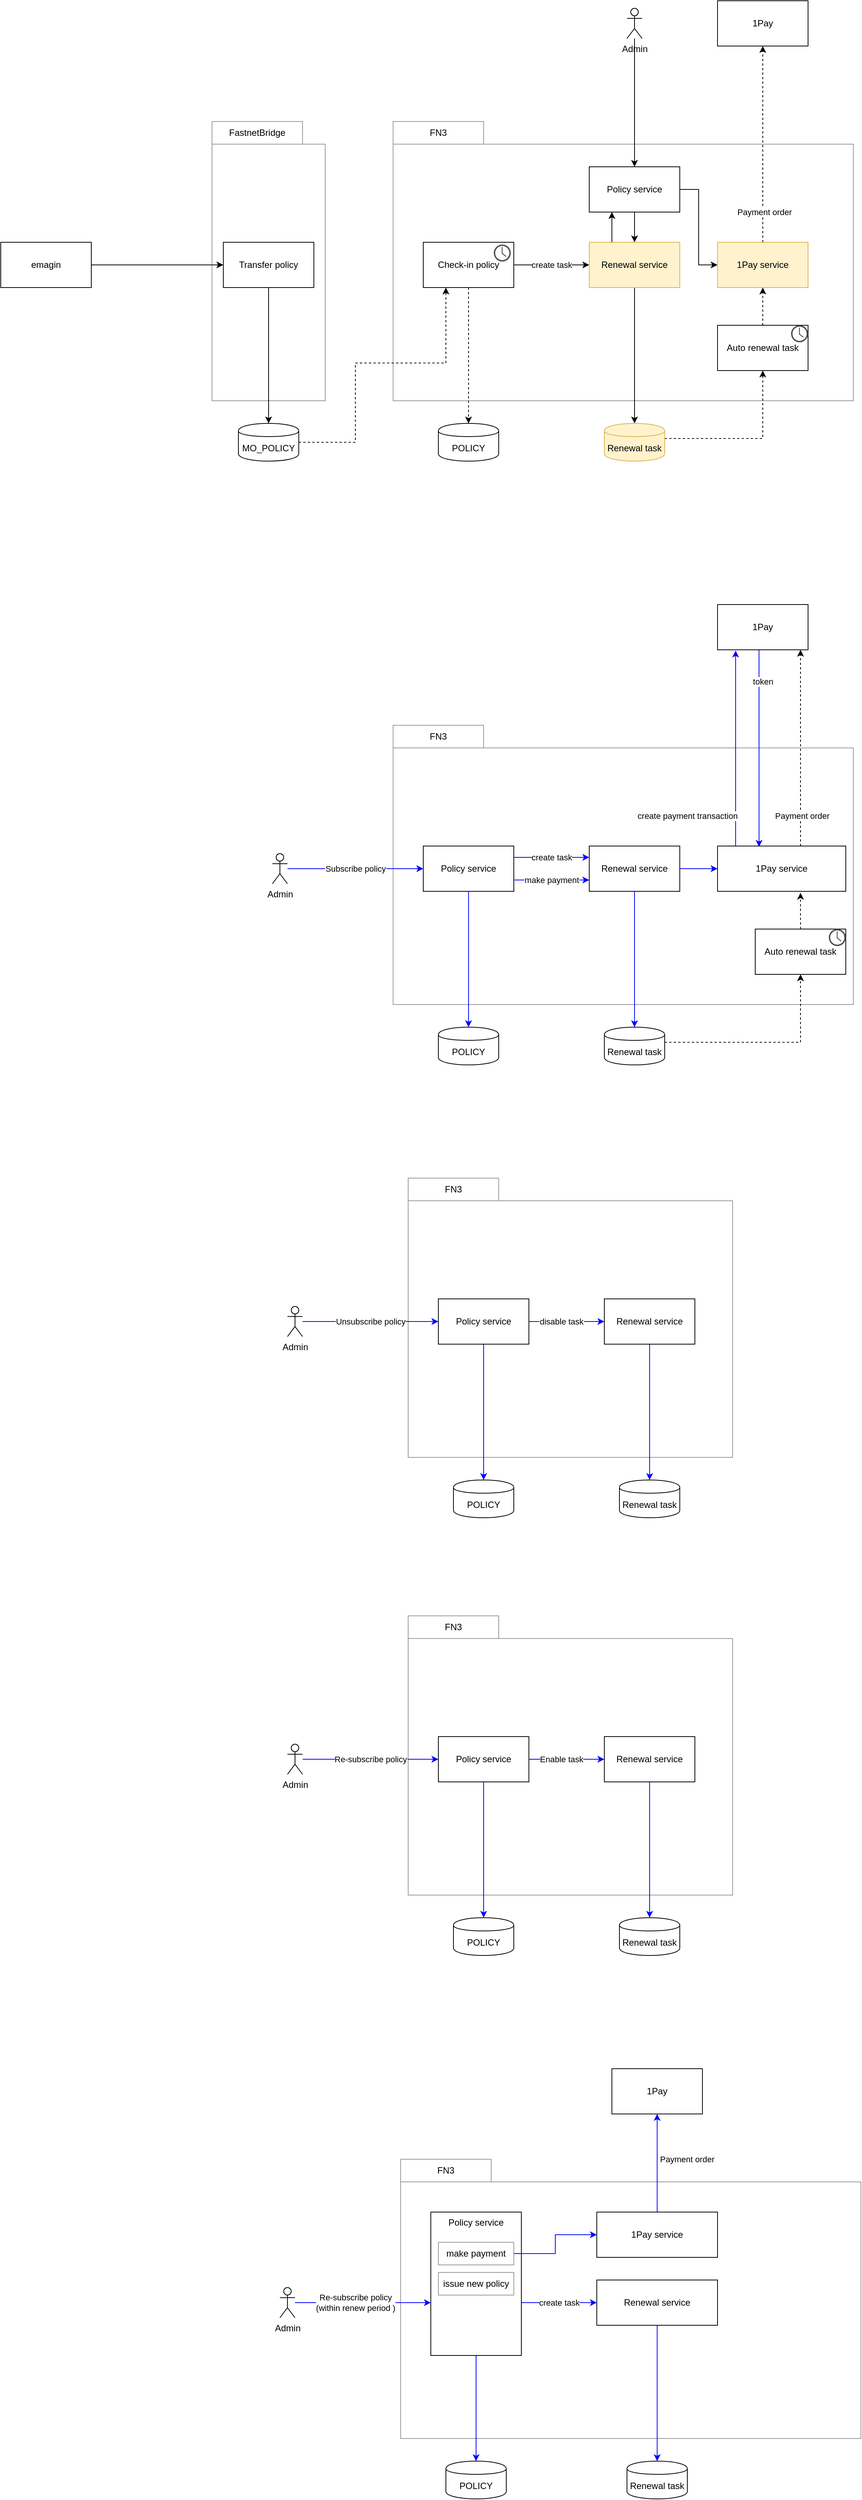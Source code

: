 <mxfile version="13.3.6" type="github">
  <diagram id="EsiJSBqeMG2chazUbQkp" name="Page-1">
    <mxGraphModel dx="2264" dy="1813" grid="1" gridSize="10" guides="1" tooltips="1" connect="1" arrows="1" fold="1" page="1" pageScale="1" pageWidth="850" pageHeight="1100" math="0" shadow="0">
      <root>
        <mxCell id="0" />
        <mxCell id="1" parent="0" />
        <mxCell id="PxB15ZGeAeihP2ugx8_E-18" value="" style="rounded=0;whiteSpace=wrap;html=1;strokeColor=#999999;" vertex="1" parent="1">
          <mxGeometry x="330" y="120" width="610" height="340" as="geometry" />
        </mxCell>
        <mxCell id="PxB15ZGeAeihP2ugx8_E-17" value="" style="rounded=0;whiteSpace=wrap;html=1;strokeColor=#999999;" vertex="1" parent="1">
          <mxGeometry x="90" y="120" width="150" height="340" as="geometry" />
        </mxCell>
        <mxCell id="PxB15ZGeAeihP2ugx8_E-9" style="edgeStyle=orthogonalEdgeStyle;rounded=0;orthogonalLoop=1;jettySize=auto;html=1;entryX=0;entryY=0.5;entryDx=0;entryDy=0;" edge="1" parent="1" source="PxB15ZGeAeihP2ugx8_E-1" target="PxB15ZGeAeihP2ugx8_E-2">
          <mxGeometry relative="1" as="geometry" />
        </mxCell>
        <mxCell id="PxB15ZGeAeihP2ugx8_E-1" value="emagin" style="rounded=0;whiteSpace=wrap;html=1;" vertex="1" parent="1">
          <mxGeometry x="-190" y="250" width="120" height="60" as="geometry" />
        </mxCell>
        <mxCell id="PxB15ZGeAeihP2ugx8_E-10" style="edgeStyle=orthogonalEdgeStyle;rounded=0;orthogonalLoop=1;jettySize=auto;html=1;entryX=0.5;entryY=0;entryDx=0;entryDy=0;" edge="1" parent="1" source="PxB15ZGeAeihP2ugx8_E-2" target="PxB15ZGeAeihP2ugx8_E-8">
          <mxGeometry relative="1" as="geometry" />
        </mxCell>
        <mxCell id="PxB15ZGeAeihP2ugx8_E-2" value="Transfer policy" style="rounded=0;whiteSpace=wrap;html=1;" vertex="1" parent="1">
          <mxGeometry x="105" y="250" width="120" height="60" as="geometry" />
        </mxCell>
        <mxCell id="PxB15ZGeAeihP2ugx8_E-5" value="FastnetBridge" style="rounded=0;whiteSpace=wrap;html=1;strokeColor=#999999;" vertex="1" parent="1">
          <mxGeometry x="90" y="90" width="120" height="30" as="geometry" />
        </mxCell>
        <mxCell id="PxB15ZGeAeihP2ugx8_E-24" style="edgeStyle=orthogonalEdgeStyle;rounded=0;orthogonalLoop=1;jettySize=auto;html=1;dashed=1;" edge="1" parent="1" source="PxB15ZGeAeihP2ugx8_E-8" target="PxB15ZGeAeihP2ugx8_E-11">
          <mxGeometry relative="1" as="geometry">
            <Array as="points">
              <mxPoint x="280" y="515" />
              <mxPoint x="280" y="410" />
              <mxPoint x="400" y="410" />
            </Array>
          </mxGeometry>
        </mxCell>
        <mxCell id="PxB15ZGeAeihP2ugx8_E-8" value="MO_POLICY" style="shape=cylinder;whiteSpace=wrap;html=1;boundedLbl=1;backgroundOutline=1;" vertex="1" parent="1">
          <mxGeometry x="125" y="490" width="80" height="50" as="geometry" />
        </mxCell>
        <mxCell id="PxB15ZGeAeihP2ugx8_E-25" style="edgeStyle=orthogonalEdgeStyle;rounded=0;orthogonalLoop=1;jettySize=auto;html=1;entryX=0.5;entryY=0;entryDx=0;entryDy=0;dashed=1;" edge="1" parent="1" source="PxB15ZGeAeihP2ugx8_E-11" target="PxB15ZGeAeihP2ugx8_E-13">
          <mxGeometry relative="1" as="geometry" />
        </mxCell>
        <mxCell id="PxB15ZGeAeihP2ugx8_E-26" value="create task" style="edgeStyle=orthogonalEdgeStyle;rounded=0;orthogonalLoop=1;jettySize=auto;html=1;" edge="1" parent="1" source="PxB15ZGeAeihP2ugx8_E-11" target="PxB15ZGeAeihP2ugx8_E-12">
          <mxGeometry relative="1" as="geometry" />
        </mxCell>
        <mxCell id="PxB15ZGeAeihP2ugx8_E-11" value="Check-in policy" style="rounded=0;whiteSpace=wrap;html=1;" vertex="1" parent="1">
          <mxGeometry x="370" y="250" width="120" height="60" as="geometry" />
        </mxCell>
        <mxCell id="PxB15ZGeAeihP2ugx8_E-27" style="edgeStyle=orthogonalEdgeStyle;rounded=0;orthogonalLoop=1;jettySize=auto;html=1;entryX=0.5;entryY=0;entryDx=0;entryDy=0;" edge="1" parent="1" source="PxB15ZGeAeihP2ugx8_E-12" target="PxB15ZGeAeihP2ugx8_E-20">
          <mxGeometry relative="1" as="geometry" />
        </mxCell>
        <mxCell id="PxB15ZGeAeihP2ugx8_E-146" style="edgeStyle=orthogonalEdgeStyle;rounded=0;orthogonalLoop=1;jettySize=auto;html=1;entryX=0.25;entryY=1;entryDx=0;entryDy=0;strokeColor=#000000;fontSize=11;" edge="1" parent="1" source="PxB15ZGeAeihP2ugx8_E-12" target="PxB15ZGeAeihP2ugx8_E-140">
          <mxGeometry relative="1" as="geometry">
            <Array as="points">
              <mxPoint x="620" y="240" />
              <mxPoint x="620" y="240" />
            </Array>
          </mxGeometry>
        </mxCell>
        <mxCell id="PxB15ZGeAeihP2ugx8_E-12" value="Renewal service" style="rounded=0;whiteSpace=wrap;html=1;" vertex="1" parent="1">
          <mxGeometry x="590" y="250" width="120" height="60" as="geometry" />
        </mxCell>
        <mxCell id="PxB15ZGeAeihP2ugx8_E-13" value="POLICY" style="shape=cylinder;whiteSpace=wrap;html=1;boundedLbl=1;backgroundOutline=1;" vertex="1" parent="1">
          <mxGeometry x="390" y="490" width="80" height="50" as="geometry" />
        </mxCell>
        <mxCell id="PxB15ZGeAeihP2ugx8_E-14" value="1Pay" style="rounded=0;whiteSpace=wrap;html=1;" vertex="1" parent="1">
          <mxGeometry x="760" y="-70" width="120" height="60" as="geometry" />
        </mxCell>
        <mxCell id="PxB15ZGeAeihP2ugx8_E-28" style="edgeStyle=orthogonalEdgeStyle;rounded=0;orthogonalLoop=1;jettySize=auto;html=1;dashed=1;" edge="1" parent="1" source="PxB15ZGeAeihP2ugx8_E-20" target="PxB15ZGeAeihP2ugx8_E-21">
          <mxGeometry relative="1" as="geometry">
            <Array as="points">
              <mxPoint x="820" y="510" />
            </Array>
          </mxGeometry>
        </mxCell>
        <mxCell id="PxB15ZGeAeihP2ugx8_E-20" value="Renewal task" style="shape=cylinder;whiteSpace=wrap;html=1;boundedLbl=1;backgroundOutline=1;fillColor=#fff2cc;strokeColor=#d6b656;" vertex="1" parent="1">
          <mxGeometry x="610" y="490" width="80" height="50" as="geometry" />
        </mxCell>
        <mxCell id="PxB15ZGeAeihP2ugx8_E-32" style="edgeStyle=orthogonalEdgeStyle;rounded=0;orthogonalLoop=1;jettySize=auto;html=1;entryX=0.5;entryY=1;entryDx=0;entryDy=0;dashed=1;" edge="1" parent="1" source="PxB15ZGeAeihP2ugx8_E-21" target="PxB15ZGeAeihP2ugx8_E-31">
          <mxGeometry relative="1" as="geometry" />
        </mxCell>
        <mxCell id="PxB15ZGeAeihP2ugx8_E-22" value="" style="pointerEvents=1;shadow=0;dashed=0;html=1;strokeColor=none;fillColor=#505050;labelPosition=center;verticalLabelPosition=bottom;verticalAlign=top;outlineConnect=0;align=center;shape=mxgraph.office.concepts.clock;" vertex="1" parent="1">
          <mxGeometry x="463.5" y="253" width="22.5" height="22.5" as="geometry" />
        </mxCell>
        <mxCell id="PxB15ZGeAeihP2ugx8_E-33" style="edgeStyle=orthogonalEdgeStyle;rounded=0;orthogonalLoop=1;jettySize=auto;html=1;entryX=0.5;entryY=1;entryDx=0;entryDy=0;dashed=1;" edge="1" parent="1" source="PxB15ZGeAeihP2ugx8_E-31" target="PxB15ZGeAeihP2ugx8_E-14">
          <mxGeometry relative="1" as="geometry" />
        </mxCell>
        <mxCell id="PxB15ZGeAeihP2ugx8_E-34" value="Payment order" style="edgeLabel;html=1;align=center;verticalAlign=middle;resizable=0;points=[];" vertex="1" connectable="0" parent="PxB15ZGeAeihP2ugx8_E-33">
          <mxGeometry x="-0.692" y="-2" relative="1" as="geometry">
            <mxPoint as="offset" />
          </mxGeometry>
        </mxCell>
        <mxCell id="PxB15ZGeAeihP2ugx8_E-31" value="1Pay service" style="rounded=0;whiteSpace=wrap;html=1;fillColor=#fff2cc;strokeColor=#d6b656;" vertex="1" parent="1">
          <mxGeometry x="760" y="250" width="120" height="60" as="geometry" />
        </mxCell>
        <mxCell id="PxB15ZGeAeihP2ugx8_E-35" value="FN3" style="rounded=0;whiteSpace=wrap;html=1;strokeColor=#999999;" vertex="1" parent="1">
          <mxGeometry x="330" y="90" width="120" height="30" as="geometry" />
        </mxCell>
        <mxCell id="PxB15ZGeAeihP2ugx8_E-38" value="" style="group" vertex="1" connectable="0" parent="1">
          <mxGeometry x="760" y="360" width="120" height="60" as="geometry" />
        </mxCell>
        <mxCell id="PxB15ZGeAeihP2ugx8_E-21" value="Auto renewal task" style="rounded=0;whiteSpace=wrap;html=1;" vertex="1" parent="PxB15ZGeAeihP2ugx8_E-38">
          <mxGeometry width="120" height="60" as="geometry" />
        </mxCell>
        <mxCell id="PxB15ZGeAeihP2ugx8_E-23" value="" style="pointerEvents=1;shadow=0;dashed=0;html=1;strokeColor=none;fillColor=#505050;labelPosition=center;verticalLabelPosition=bottom;verticalAlign=top;outlineConnect=0;align=center;shape=mxgraph.office.concepts.clock;" vertex="1" parent="PxB15ZGeAeihP2ugx8_E-38">
          <mxGeometry x="97.5" width="22.5" height="22.5" as="geometry" />
        </mxCell>
        <mxCell id="PxB15ZGeAeihP2ugx8_E-39" value="" style="rounded=0;whiteSpace=wrap;html=1;strokeColor=#999999;" vertex="1" parent="1">
          <mxGeometry x="330" y="920" width="610" height="340" as="geometry" />
        </mxCell>
        <mxCell id="PxB15ZGeAeihP2ugx8_E-41" value="create task" style="edgeStyle=orthogonalEdgeStyle;rounded=0;orthogonalLoop=1;jettySize=auto;html=1;exitX=1;exitY=0.25;exitDx=0;exitDy=0;strokeColor=#0000FF;" edge="1" parent="1" source="PxB15ZGeAeihP2ugx8_E-58" target="PxB15ZGeAeihP2ugx8_E-44">
          <mxGeometry relative="1" as="geometry">
            <mxPoint x="490" y="1080" as="sourcePoint" />
            <Array as="points">
              <mxPoint x="560" y="1065" />
              <mxPoint x="560" y="1065" />
            </Array>
          </mxGeometry>
        </mxCell>
        <mxCell id="PxB15ZGeAeihP2ugx8_E-43" style="edgeStyle=orthogonalEdgeStyle;rounded=0;orthogonalLoop=1;jettySize=auto;html=1;entryX=0.5;entryY=0;entryDx=0;entryDy=0;strokeColor=#0000FF;" edge="1" parent="1" source="PxB15ZGeAeihP2ugx8_E-44" target="PxB15ZGeAeihP2ugx8_E-48">
          <mxGeometry relative="1" as="geometry" />
        </mxCell>
        <mxCell id="PxB15ZGeAeihP2ugx8_E-62" style="edgeStyle=orthogonalEdgeStyle;rounded=0;orthogonalLoop=1;jettySize=auto;html=1;entryX=0;entryY=0.5;entryDx=0;entryDy=0;strokeColor=#0000FF;" edge="1" parent="1" source="PxB15ZGeAeihP2ugx8_E-44" target="PxB15ZGeAeihP2ugx8_E-53">
          <mxGeometry relative="1" as="geometry" />
        </mxCell>
        <mxCell id="PxB15ZGeAeihP2ugx8_E-44" value="Renewal service" style="rounded=0;whiteSpace=wrap;html=1;" vertex="1" parent="1">
          <mxGeometry x="590" y="1050" width="120" height="60" as="geometry" />
        </mxCell>
        <mxCell id="PxB15ZGeAeihP2ugx8_E-45" value="POLICY" style="shape=cylinder;whiteSpace=wrap;html=1;boundedLbl=1;backgroundOutline=1;" vertex="1" parent="1">
          <mxGeometry x="390" y="1290" width="80" height="50" as="geometry" />
        </mxCell>
        <mxCell id="PxB15ZGeAeihP2ugx8_E-66" style="edgeStyle=orthogonalEdgeStyle;rounded=0;orthogonalLoop=1;jettySize=auto;html=1;entryX=0.324;entryY=0.017;entryDx=0;entryDy=0;entryPerimeter=0;strokeColor=#0000FF;" edge="1" parent="1" source="PxB15ZGeAeihP2ugx8_E-46" target="PxB15ZGeAeihP2ugx8_E-53">
          <mxGeometry relative="1" as="geometry">
            <Array as="points">
              <mxPoint x="815" y="860" />
              <mxPoint x="815" y="860" />
            </Array>
          </mxGeometry>
        </mxCell>
        <mxCell id="PxB15ZGeAeihP2ugx8_E-68" value="token" style="edgeLabel;html=1;align=center;verticalAlign=middle;resizable=0;points=[];" vertex="1" connectable="0" parent="PxB15ZGeAeihP2ugx8_E-66">
          <mxGeometry x="-0.678" relative="1" as="geometry">
            <mxPoint x="5" as="offset" />
          </mxGeometry>
        </mxCell>
        <mxCell id="PxB15ZGeAeihP2ugx8_E-46" value="1Pay" style="rounded=0;whiteSpace=wrap;html=1;" vertex="1" parent="1">
          <mxGeometry x="760" y="730" width="120" height="60" as="geometry" />
        </mxCell>
        <mxCell id="PxB15ZGeAeihP2ugx8_E-47" style="edgeStyle=orthogonalEdgeStyle;rounded=0;orthogonalLoop=1;jettySize=auto;html=1;dashed=1;" edge="1" parent="1" source="PxB15ZGeAeihP2ugx8_E-48" target="PxB15ZGeAeihP2ugx8_E-56">
          <mxGeometry relative="1" as="geometry">
            <Array as="points">
              <mxPoint x="870" y="1310" />
            </Array>
          </mxGeometry>
        </mxCell>
        <mxCell id="PxB15ZGeAeihP2ugx8_E-48" value="Renewal task" style="shape=cylinder;whiteSpace=wrap;html=1;boundedLbl=1;backgroundOutline=1;" vertex="1" parent="1">
          <mxGeometry x="610" y="1290" width="80" height="50" as="geometry" />
        </mxCell>
        <mxCell id="PxB15ZGeAeihP2ugx8_E-51" style="edgeStyle=orthogonalEdgeStyle;rounded=0;orthogonalLoop=1;jettySize=auto;html=1;dashed=1;" edge="1" parent="1" source="PxB15ZGeAeihP2ugx8_E-53">
          <mxGeometry relative="1" as="geometry">
            <mxPoint x="870" y="790" as="targetPoint" />
            <Array as="points">
              <mxPoint x="870" y="790" />
            </Array>
          </mxGeometry>
        </mxCell>
        <mxCell id="PxB15ZGeAeihP2ugx8_E-52" value="Payment order" style="edgeLabel;html=1;align=center;verticalAlign=middle;resizable=0;points=[];" vertex="1" connectable="0" parent="PxB15ZGeAeihP2ugx8_E-51">
          <mxGeometry x="-0.692" y="-2" relative="1" as="geometry">
            <mxPoint as="offset" />
          </mxGeometry>
        </mxCell>
        <mxCell id="PxB15ZGeAeihP2ugx8_E-64" style="edgeStyle=orthogonalEdgeStyle;rounded=0;orthogonalLoop=1;jettySize=auto;html=1;entryX=0.2;entryY=1.017;entryDx=0;entryDy=0;entryPerimeter=0;strokeColor=#0000FF;" edge="1" parent="1" source="PxB15ZGeAeihP2ugx8_E-53" target="PxB15ZGeAeihP2ugx8_E-46">
          <mxGeometry relative="1" as="geometry">
            <Array as="points">
              <mxPoint x="784" y="990" />
              <mxPoint x="784" y="990" />
            </Array>
          </mxGeometry>
        </mxCell>
        <mxCell id="PxB15ZGeAeihP2ugx8_E-67" value="create payment transaction" style="edgeLabel;html=1;align=center;verticalAlign=middle;resizable=0;points=[];" vertex="1" connectable="0" parent="PxB15ZGeAeihP2ugx8_E-64">
          <mxGeometry x="-0.537" y="6" relative="1" as="geometry">
            <mxPoint x="-58" y="20" as="offset" />
          </mxGeometry>
        </mxCell>
        <mxCell id="PxB15ZGeAeihP2ugx8_E-53" value="1Pay service" style="rounded=0;whiteSpace=wrap;html=1;" vertex="1" parent="1">
          <mxGeometry x="760" y="1050" width="170" height="60" as="geometry" />
        </mxCell>
        <mxCell id="PxB15ZGeAeihP2ugx8_E-54" value="FN3" style="rounded=0;whiteSpace=wrap;html=1;strokeColor=#999999;" vertex="1" parent="1">
          <mxGeometry x="330" y="890" width="120" height="30" as="geometry" />
        </mxCell>
        <mxCell id="PxB15ZGeAeihP2ugx8_E-55" value="" style="group" vertex="1" connectable="0" parent="1">
          <mxGeometry x="810" y="1160" width="120" height="60" as="geometry" />
        </mxCell>
        <mxCell id="PxB15ZGeAeihP2ugx8_E-56" value="Auto renewal task" style="rounded=0;whiteSpace=wrap;html=1;" vertex="1" parent="PxB15ZGeAeihP2ugx8_E-55">
          <mxGeometry width="120" height="60" as="geometry" />
        </mxCell>
        <mxCell id="PxB15ZGeAeihP2ugx8_E-57" value="" style="pointerEvents=1;shadow=0;dashed=0;html=1;strokeColor=none;fillColor=#505050;labelPosition=center;verticalLabelPosition=bottom;verticalAlign=top;outlineConnect=0;align=center;shape=mxgraph.office.concepts.clock;" vertex="1" parent="PxB15ZGeAeihP2ugx8_E-55">
          <mxGeometry x="97.5" width="22.5" height="22.5" as="geometry" />
        </mxCell>
        <mxCell id="PxB15ZGeAeihP2ugx8_E-63" value="make payment" style="edgeStyle=orthogonalEdgeStyle;rounded=0;orthogonalLoop=1;jettySize=auto;html=1;entryX=0;entryY=0.75;entryDx=0;entryDy=0;strokeColor=#0000FF;" edge="1" parent="1" source="PxB15ZGeAeihP2ugx8_E-58" target="PxB15ZGeAeihP2ugx8_E-44">
          <mxGeometry relative="1" as="geometry">
            <Array as="points">
              <mxPoint x="520" y="1095" />
              <mxPoint x="520" y="1095" />
            </Array>
          </mxGeometry>
        </mxCell>
        <mxCell id="PxB15ZGeAeihP2ugx8_E-71" style="edgeStyle=orthogonalEdgeStyle;rounded=0;orthogonalLoop=1;jettySize=auto;html=1;entryX=0.5;entryY=0;entryDx=0;entryDy=0;strokeColor=#0000FF;" edge="1" parent="1" source="PxB15ZGeAeihP2ugx8_E-58" target="PxB15ZGeAeihP2ugx8_E-45">
          <mxGeometry relative="1" as="geometry" />
        </mxCell>
        <mxCell id="PxB15ZGeAeihP2ugx8_E-58" value="Policy service" style="rounded=0;whiteSpace=wrap;html=1;" vertex="1" parent="1">
          <mxGeometry x="370" y="1050" width="120" height="60" as="geometry" />
        </mxCell>
        <mxCell id="PxB15ZGeAeihP2ugx8_E-60" value="Subscribe policy" style="edgeStyle=orthogonalEdgeStyle;rounded=0;orthogonalLoop=1;jettySize=auto;html=1;entryX=0;entryY=0.5;entryDx=0;entryDy=0;strokeColor=#0000FF;" edge="1" parent="1" source="PxB15ZGeAeihP2ugx8_E-59" target="PxB15ZGeAeihP2ugx8_E-58">
          <mxGeometry relative="1" as="geometry" />
        </mxCell>
        <mxCell id="PxB15ZGeAeihP2ugx8_E-59" value="Admin" style="shape=umlActor;verticalLabelPosition=bottom;verticalAlign=top;html=1;outlineConnect=0;" vertex="1" parent="1">
          <mxGeometry x="170" y="1060" width="20" height="40" as="geometry" />
        </mxCell>
        <mxCell id="PxB15ZGeAeihP2ugx8_E-69" style="edgeStyle=orthogonalEdgeStyle;rounded=0;orthogonalLoop=1;jettySize=auto;html=1;entryX=0.647;entryY=1.033;entryDx=0;entryDy=0;entryPerimeter=0;dashed=1;" edge="1" parent="1" source="PxB15ZGeAeihP2ugx8_E-56" target="PxB15ZGeAeihP2ugx8_E-53">
          <mxGeometry relative="1" as="geometry" />
        </mxCell>
        <mxCell id="PxB15ZGeAeihP2ugx8_E-72" value="" style="rounded=0;whiteSpace=wrap;html=1;strokeColor=#999999;" vertex="1" parent="1">
          <mxGeometry x="350" y="1520" width="430" height="340" as="geometry" />
        </mxCell>
        <mxCell id="PxB15ZGeAeihP2ugx8_E-73" value="disable task" style="edgeStyle=orthogonalEdgeStyle;rounded=0;orthogonalLoop=1;jettySize=auto;html=1;exitX=1;exitY=0.25;exitDx=0;exitDy=0;strokeColor=#0000FF;" edge="1" parent="1" source="PxB15ZGeAeihP2ugx8_E-89" target="PxB15ZGeAeihP2ugx8_E-76">
          <mxGeometry relative="1" as="geometry">
            <mxPoint x="510" y="1680" as="sourcePoint" />
            <Array as="points">
              <mxPoint x="510" y="1680" />
            </Array>
          </mxGeometry>
        </mxCell>
        <mxCell id="PxB15ZGeAeihP2ugx8_E-74" style="edgeStyle=orthogonalEdgeStyle;rounded=0;orthogonalLoop=1;jettySize=auto;html=1;entryX=0.5;entryY=0;entryDx=0;entryDy=0;strokeColor=#0000FF;" edge="1" parent="1" source="PxB15ZGeAeihP2ugx8_E-76" target="PxB15ZGeAeihP2ugx8_E-79">
          <mxGeometry relative="1" as="geometry" />
        </mxCell>
        <mxCell id="PxB15ZGeAeihP2ugx8_E-76" value="Renewal service" style="rounded=0;whiteSpace=wrap;html=1;" vertex="1" parent="1">
          <mxGeometry x="610" y="1650" width="120" height="60" as="geometry" />
        </mxCell>
        <mxCell id="PxB15ZGeAeihP2ugx8_E-77" value="POLICY" style="shape=cylinder;whiteSpace=wrap;html=1;boundedLbl=1;backgroundOutline=1;" vertex="1" parent="1">
          <mxGeometry x="410" y="1890" width="80" height="50" as="geometry" />
        </mxCell>
        <mxCell id="PxB15ZGeAeihP2ugx8_E-79" value="Renewal task" style="shape=cylinder;whiteSpace=wrap;html=1;boundedLbl=1;backgroundOutline=1;" vertex="1" parent="1">
          <mxGeometry x="630" y="1890" width="80" height="50" as="geometry" />
        </mxCell>
        <mxCell id="PxB15ZGeAeihP2ugx8_E-83" value="FN3" style="rounded=0;whiteSpace=wrap;html=1;strokeColor=#999999;" vertex="1" parent="1">
          <mxGeometry x="350" y="1490" width="120" height="30" as="geometry" />
        </mxCell>
        <mxCell id="PxB15ZGeAeihP2ugx8_E-88" style="edgeStyle=orthogonalEdgeStyle;rounded=0;orthogonalLoop=1;jettySize=auto;html=1;entryX=0.5;entryY=0;entryDx=0;entryDy=0;strokeColor=#0000FF;" edge="1" parent="1" source="PxB15ZGeAeihP2ugx8_E-89" target="PxB15ZGeAeihP2ugx8_E-77">
          <mxGeometry relative="1" as="geometry" />
        </mxCell>
        <mxCell id="PxB15ZGeAeihP2ugx8_E-89" value="Policy service" style="rounded=0;whiteSpace=wrap;html=1;" vertex="1" parent="1">
          <mxGeometry x="390" y="1650" width="120" height="60" as="geometry" />
        </mxCell>
        <mxCell id="PxB15ZGeAeihP2ugx8_E-90" value="Unsubscribe policy" style="edgeStyle=orthogonalEdgeStyle;rounded=0;orthogonalLoop=1;jettySize=auto;html=1;entryX=0;entryY=0.5;entryDx=0;entryDy=0;strokeColor=#0000FF;" edge="1" parent="1" source="PxB15ZGeAeihP2ugx8_E-91" target="PxB15ZGeAeihP2ugx8_E-89">
          <mxGeometry relative="1" as="geometry" />
        </mxCell>
        <mxCell id="PxB15ZGeAeihP2ugx8_E-91" value="Admin" style="shape=umlActor;verticalLabelPosition=bottom;verticalAlign=top;html=1;outlineConnect=0;" vertex="1" parent="1">
          <mxGeometry x="190" y="1660" width="20" height="40" as="geometry" />
        </mxCell>
        <mxCell id="PxB15ZGeAeihP2ugx8_E-93" value="" style="rounded=0;whiteSpace=wrap;html=1;strokeColor=#999999;" vertex="1" parent="1">
          <mxGeometry x="350" y="2100" width="430" height="340" as="geometry" />
        </mxCell>
        <mxCell id="PxB15ZGeAeihP2ugx8_E-94" value="Enable task" style="edgeStyle=orthogonalEdgeStyle;rounded=0;orthogonalLoop=1;jettySize=auto;html=1;exitX=1;exitY=0.25;exitDx=0;exitDy=0;strokeColor=#0000FF;" edge="1" parent="1" source="PxB15ZGeAeihP2ugx8_E-101" target="PxB15ZGeAeihP2ugx8_E-96">
          <mxGeometry relative="1" as="geometry">
            <mxPoint x="510" y="2260" as="sourcePoint" />
            <Array as="points">
              <mxPoint x="510" y="2260" />
            </Array>
          </mxGeometry>
        </mxCell>
        <mxCell id="PxB15ZGeAeihP2ugx8_E-95" style="edgeStyle=orthogonalEdgeStyle;rounded=0;orthogonalLoop=1;jettySize=auto;html=1;entryX=0.5;entryY=0;entryDx=0;entryDy=0;strokeColor=#0000FF;" edge="1" parent="1" source="PxB15ZGeAeihP2ugx8_E-96" target="PxB15ZGeAeihP2ugx8_E-98">
          <mxGeometry relative="1" as="geometry" />
        </mxCell>
        <mxCell id="PxB15ZGeAeihP2ugx8_E-96" value="Renewal service" style="rounded=0;whiteSpace=wrap;html=1;" vertex="1" parent="1">
          <mxGeometry x="610" y="2230" width="120" height="60" as="geometry" />
        </mxCell>
        <mxCell id="PxB15ZGeAeihP2ugx8_E-97" value="POLICY" style="shape=cylinder;whiteSpace=wrap;html=1;boundedLbl=1;backgroundOutline=1;" vertex="1" parent="1">
          <mxGeometry x="410" y="2470" width="80" height="50" as="geometry" />
        </mxCell>
        <mxCell id="PxB15ZGeAeihP2ugx8_E-98" value="Renewal task" style="shape=cylinder;whiteSpace=wrap;html=1;boundedLbl=1;backgroundOutline=1;" vertex="1" parent="1">
          <mxGeometry x="630" y="2470" width="80" height="50" as="geometry" />
        </mxCell>
        <mxCell id="PxB15ZGeAeihP2ugx8_E-99" value="FN3" style="rounded=0;whiteSpace=wrap;html=1;strokeColor=#999999;" vertex="1" parent="1">
          <mxGeometry x="350" y="2070" width="120" height="30" as="geometry" />
        </mxCell>
        <mxCell id="PxB15ZGeAeihP2ugx8_E-100" style="edgeStyle=orthogonalEdgeStyle;rounded=0;orthogonalLoop=1;jettySize=auto;html=1;entryX=0.5;entryY=0;entryDx=0;entryDy=0;strokeColor=#0000FF;" edge="1" parent="1" source="PxB15ZGeAeihP2ugx8_E-101" target="PxB15ZGeAeihP2ugx8_E-97">
          <mxGeometry relative="1" as="geometry" />
        </mxCell>
        <mxCell id="PxB15ZGeAeihP2ugx8_E-101" value="Policy service" style="rounded=0;whiteSpace=wrap;html=1;" vertex="1" parent="1">
          <mxGeometry x="390" y="2230" width="120" height="60" as="geometry" />
        </mxCell>
        <mxCell id="PxB15ZGeAeihP2ugx8_E-102" value="Re-subscribe policy" style="edgeStyle=orthogonalEdgeStyle;rounded=0;orthogonalLoop=1;jettySize=auto;html=1;entryX=0;entryY=0.5;entryDx=0;entryDy=0;strokeColor=#0000FF;" edge="1" parent="1" source="PxB15ZGeAeihP2ugx8_E-103" target="PxB15ZGeAeihP2ugx8_E-101">
          <mxGeometry relative="1" as="geometry" />
        </mxCell>
        <mxCell id="PxB15ZGeAeihP2ugx8_E-103" value="Admin" style="shape=umlActor;verticalLabelPosition=bottom;verticalAlign=top;html=1;outlineConnect=0;" vertex="1" parent="1">
          <mxGeometry x="190" y="2240" width="20" height="40" as="geometry" />
        </mxCell>
        <mxCell id="PxB15ZGeAeihP2ugx8_E-104" value="" style="rounded=0;whiteSpace=wrap;html=1;strokeColor=#999999;" vertex="1" parent="1">
          <mxGeometry x="340" y="2820" width="610" height="340" as="geometry" />
        </mxCell>
        <mxCell id="PxB15ZGeAeihP2ugx8_E-106" style="edgeStyle=orthogonalEdgeStyle;rounded=0;orthogonalLoop=1;jettySize=auto;html=1;entryX=0.5;entryY=0;entryDx=0;entryDy=0;strokeColor=#0000FF;" edge="1" parent="1" source="PxB15ZGeAeihP2ugx8_E-108" target="PxB15ZGeAeihP2ugx8_E-114">
          <mxGeometry relative="1" as="geometry" />
        </mxCell>
        <mxCell id="PxB15ZGeAeihP2ugx8_E-108" value="Renewal service" style="rounded=0;whiteSpace=wrap;html=1;" vertex="1" parent="1">
          <mxGeometry x="600" y="2950" width="160" height="60" as="geometry" />
        </mxCell>
        <mxCell id="PxB15ZGeAeihP2ugx8_E-109" value="POLICY" style="shape=cylinder;whiteSpace=wrap;html=1;boundedLbl=1;backgroundOutline=1;" vertex="1" parent="1">
          <mxGeometry x="400" y="3190" width="80" height="50" as="geometry" />
        </mxCell>
        <mxCell id="PxB15ZGeAeihP2ugx8_E-112" value="1Pay" style="rounded=0;whiteSpace=wrap;html=1;" vertex="1" parent="1">
          <mxGeometry x="620" y="2670" width="120" height="60" as="geometry" />
        </mxCell>
        <mxCell id="PxB15ZGeAeihP2ugx8_E-114" value="Renewal task" style="shape=cylinder;whiteSpace=wrap;html=1;boundedLbl=1;backgroundOutline=1;" vertex="1" parent="1">
          <mxGeometry x="640" y="3190" width="80" height="50" as="geometry" />
        </mxCell>
        <mxCell id="PxB15ZGeAeihP2ugx8_E-138" style="edgeStyle=orthogonalEdgeStyle;rounded=0;orthogonalLoop=1;jettySize=auto;html=1;entryX=0.5;entryY=1;entryDx=0;entryDy=0;strokeColor=#0000FF;" edge="1" parent="1" source="PxB15ZGeAeihP2ugx8_E-119" target="PxB15ZGeAeihP2ugx8_E-112">
          <mxGeometry relative="1" as="geometry" />
        </mxCell>
        <mxCell id="PxB15ZGeAeihP2ugx8_E-119" value="1Pay service" style="rounded=0;whiteSpace=wrap;html=1;" vertex="1" parent="1">
          <mxGeometry x="600" y="2860" width="160" height="60" as="geometry" />
        </mxCell>
        <mxCell id="PxB15ZGeAeihP2ugx8_E-120" value="FN3" style="rounded=0;whiteSpace=wrap;html=1;strokeColor=#999999;" vertex="1" parent="1">
          <mxGeometry x="340" y="2790" width="120" height="30" as="geometry" />
        </mxCell>
        <mxCell id="PxB15ZGeAeihP2ugx8_E-125" style="edgeStyle=orthogonalEdgeStyle;rounded=0;orthogonalLoop=1;jettySize=auto;html=1;entryX=0.5;entryY=0;entryDx=0;entryDy=0;strokeColor=#0000FF;" edge="1" parent="1" source="PxB15ZGeAeihP2ugx8_E-126" target="PxB15ZGeAeihP2ugx8_E-109">
          <mxGeometry relative="1" as="geometry" />
        </mxCell>
        <mxCell id="PxB15ZGeAeihP2ugx8_E-130" value="create task" style="edgeStyle=orthogonalEdgeStyle;rounded=0;orthogonalLoop=1;jettySize=auto;html=1;entryX=0;entryY=0.5;entryDx=0;entryDy=0;strokeColor=#0000FF;" edge="1" parent="1" source="PxB15ZGeAeihP2ugx8_E-126" target="PxB15ZGeAeihP2ugx8_E-108">
          <mxGeometry relative="1" as="geometry">
            <Array as="points">
              <mxPoint x="530" y="2980" />
              <mxPoint x="530" y="2980" />
            </Array>
          </mxGeometry>
        </mxCell>
        <mxCell id="PxB15ZGeAeihP2ugx8_E-126" value="Policy service" style="rounded=0;whiteSpace=wrap;html=1;align=center;verticalAlign=top;" vertex="1" parent="1">
          <mxGeometry x="380" y="2860" width="120" height="190" as="geometry" />
        </mxCell>
        <mxCell id="PxB15ZGeAeihP2ugx8_E-127" value="Re-subscribe policy&lt;br&gt;(within renew period )" style="edgeStyle=orthogonalEdgeStyle;rounded=0;orthogonalLoop=1;jettySize=auto;html=1;strokeColor=#0000FF;" edge="1" parent="1" source="PxB15ZGeAeihP2ugx8_E-128">
          <mxGeometry x="-0.111" relative="1" as="geometry">
            <mxPoint x="380" y="2980" as="targetPoint" />
            <Array as="points">
              <mxPoint x="380" y="2980" />
            </Array>
            <mxPoint as="offset" />
          </mxGeometry>
        </mxCell>
        <mxCell id="PxB15ZGeAeihP2ugx8_E-128" value="Admin" style="shape=umlActor;verticalLabelPosition=bottom;verticalAlign=top;html=1;outlineConnect=0;" vertex="1" parent="1">
          <mxGeometry x="180" y="2960" width="20" height="40" as="geometry" />
        </mxCell>
        <mxCell id="PxB15ZGeAeihP2ugx8_E-134" style="edgeStyle=orthogonalEdgeStyle;rounded=0;orthogonalLoop=1;jettySize=auto;html=1;entryX=0;entryY=0.5;entryDx=0;entryDy=0;strokeColor=#0000FF;" edge="1" parent="1" source="PxB15ZGeAeihP2ugx8_E-131" target="PxB15ZGeAeihP2ugx8_E-119">
          <mxGeometry relative="1" as="geometry" />
        </mxCell>
        <mxCell id="PxB15ZGeAeihP2ugx8_E-131" value="make payment" style="rounded=0;whiteSpace=wrap;html=1;strokeColor=#999999;align=center;" vertex="1" parent="1">
          <mxGeometry x="390" y="2900" width="100" height="30" as="geometry" />
        </mxCell>
        <mxCell id="PxB15ZGeAeihP2ugx8_E-133" value="issue new policy" style="rounded=0;whiteSpace=wrap;html=1;strokeColor=#999999;align=center;" vertex="1" parent="1">
          <mxGeometry x="390" y="2940" width="100" height="30" as="geometry" />
        </mxCell>
        <mxCell id="PxB15ZGeAeihP2ugx8_E-139" value="Payment order" style="text;html=1;strokeColor=none;fillColor=none;align=center;verticalAlign=middle;whiteSpace=wrap;rounded=0;fontSize=11;" vertex="1" parent="1">
          <mxGeometry x="680" y="2780" width="80" height="20" as="geometry" />
        </mxCell>
        <mxCell id="PxB15ZGeAeihP2ugx8_E-144" style="edgeStyle=orthogonalEdgeStyle;rounded=0;orthogonalLoop=1;jettySize=auto;html=1;entryX=0;entryY=0.5;entryDx=0;entryDy=0;strokeColor=#000000;fontSize=11;" edge="1" parent="1" source="PxB15ZGeAeihP2ugx8_E-140" target="PxB15ZGeAeihP2ugx8_E-31">
          <mxGeometry relative="1" as="geometry" />
        </mxCell>
        <mxCell id="PxB15ZGeAeihP2ugx8_E-145" style="edgeStyle=orthogonalEdgeStyle;rounded=0;orthogonalLoop=1;jettySize=auto;html=1;entryX=0.5;entryY=0;entryDx=0;entryDy=0;strokeColor=#000000;fontSize=11;" edge="1" parent="1" source="PxB15ZGeAeihP2ugx8_E-140" target="PxB15ZGeAeihP2ugx8_E-12">
          <mxGeometry relative="1" as="geometry" />
        </mxCell>
        <mxCell id="PxB15ZGeAeihP2ugx8_E-140" value="Policy service" style="rounded=0;whiteSpace=wrap;html=1;" vertex="1" parent="1">
          <mxGeometry x="590" y="150" width="120" height="60" as="geometry" />
        </mxCell>
        <mxCell id="PxB15ZGeAeihP2ugx8_E-142" style="edgeStyle=orthogonalEdgeStyle;rounded=0;orthogonalLoop=1;jettySize=auto;html=1;entryX=0.5;entryY=0;entryDx=0;entryDy=0;fontSize=11;" edge="1" parent="1" source="PxB15ZGeAeihP2ugx8_E-141" target="PxB15ZGeAeihP2ugx8_E-140">
          <mxGeometry relative="1" as="geometry" />
        </mxCell>
        <mxCell id="PxB15ZGeAeihP2ugx8_E-141" value="Admin" style="shape=umlActor;verticalLabelPosition=bottom;verticalAlign=top;html=1;outlineConnect=0;" vertex="1" parent="1">
          <mxGeometry x="640" y="-60" width="20" height="40" as="geometry" />
        </mxCell>
        <mxCell id="PxB15ZGeAeihP2ugx8_E-147" value="Renewal service" style="rounded=0;whiteSpace=wrap;html=1;fillColor=#fff2cc;strokeColor=#d6b656;" vertex="1" parent="1">
          <mxGeometry x="590" y="250" width="120" height="60" as="geometry" />
        </mxCell>
        <mxCell id="PxB15ZGeAeihP2ugx8_E-148" value="" style="group;fillColor=#fff2cc;strokeColor=#d6b656;" vertex="1" connectable="0" parent="1">
          <mxGeometry x="760" y="360" width="120" height="60" as="geometry" />
        </mxCell>
        <mxCell id="PxB15ZGeAeihP2ugx8_E-149" value="Auto renewal task" style="rounded=0;whiteSpace=wrap;html=1;" vertex="1" parent="PxB15ZGeAeihP2ugx8_E-148">
          <mxGeometry width="120" height="60" as="geometry" />
        </mxCell>
        <mxCell id="PxB15ZGeAeihP2ugx8_E-150" value="" style="pointerEvents=1;shadow=0;dashed=0;html=1;strokeColor=none;fillColor=#505050;labelPosition=center;verticalLabelPosition=bottom;verticalAlign=top;outlineConnect=0;align=center;shape=mxgraph.office.concepts.clock;" vertex="1" parent="PxB15ZGeAeihP2ugx8_E-148">
          <mxGeometry x="97.5" width="22.5" height="22.5" as="geometry" />
        </mxCell>
      </root>
    </mxGraphModel>
  </diagram>
</mxfile>
